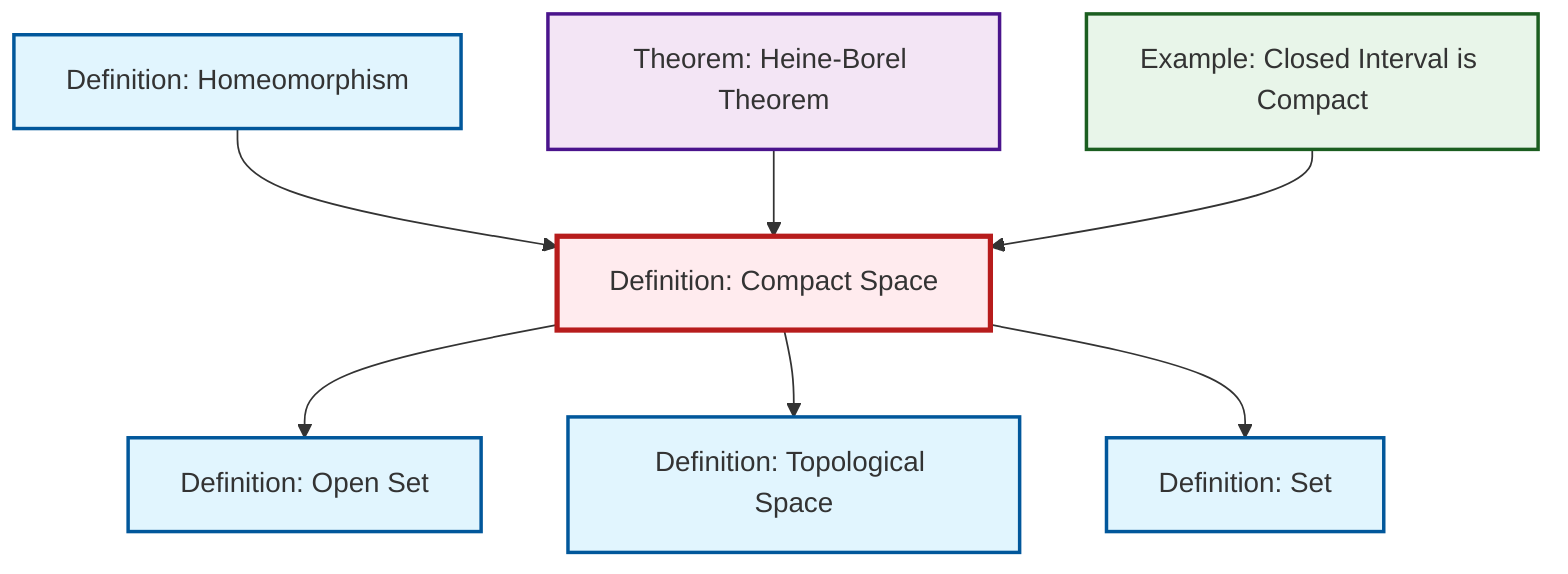 graph TD
    classDef definition fill:#e1f5fe,stroke:#01579b,stroke-width:2px
    classDef theorem fill:#f3e5f5,stroke:#4a148c,stroke-width:2px
    classDef axiom fill:#fff3e0,stroke:#e65100,stroke-width:2px
    classDef example fill:#e8f5e9,stroke:#1b5e20,stroke-width:2px
    classDef current fill:#ffebee,stroke:#b71c1c,stroke-width:3px
    def-set["Definition: Set"]:::definition
    ex-closed-interval-compact["Example: Closed Interval is Compact"]:::example
    def-open-set["Definition: Open Set"]:::definition
    def-compact["Definition: Compact Space"]:::definition
    thm-heine-borel["Theorem: Heine-Borel Theorem"]:::theorem
    def-homeomorphism["Definition: Homeomorphism"]:::definition
    def-topological-space["Definition: Topological Space"]:::definition
    def-homeomorphism --> def-compact
    thm-heine-borel --> def-compact
    def-compact --> def-open-set
    ex-closed-interval-compact --> def-compact
    def-compact --> def-topological-space
    def-compact --> def-set
    class def-compact current